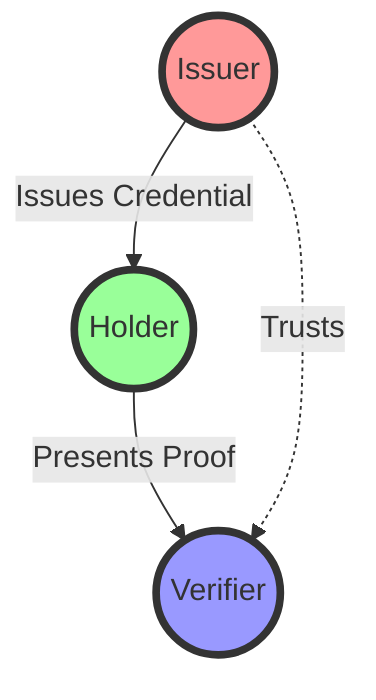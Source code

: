 graph TD
    I((Issuer))
    H((Holder))
    V((Verifier))
    
    I -->|Issues Credential| H
    H -->|Presents Proof| V
    I -.->|Trusts| V
    
    style I fill:#ff9999,stroke:#333,stroke-width:4px
    style H fill:#99ff99,stroke:#333,stroke-width:4px
    style V fill:#9999ff,stroke:#333,stroke-width:4px